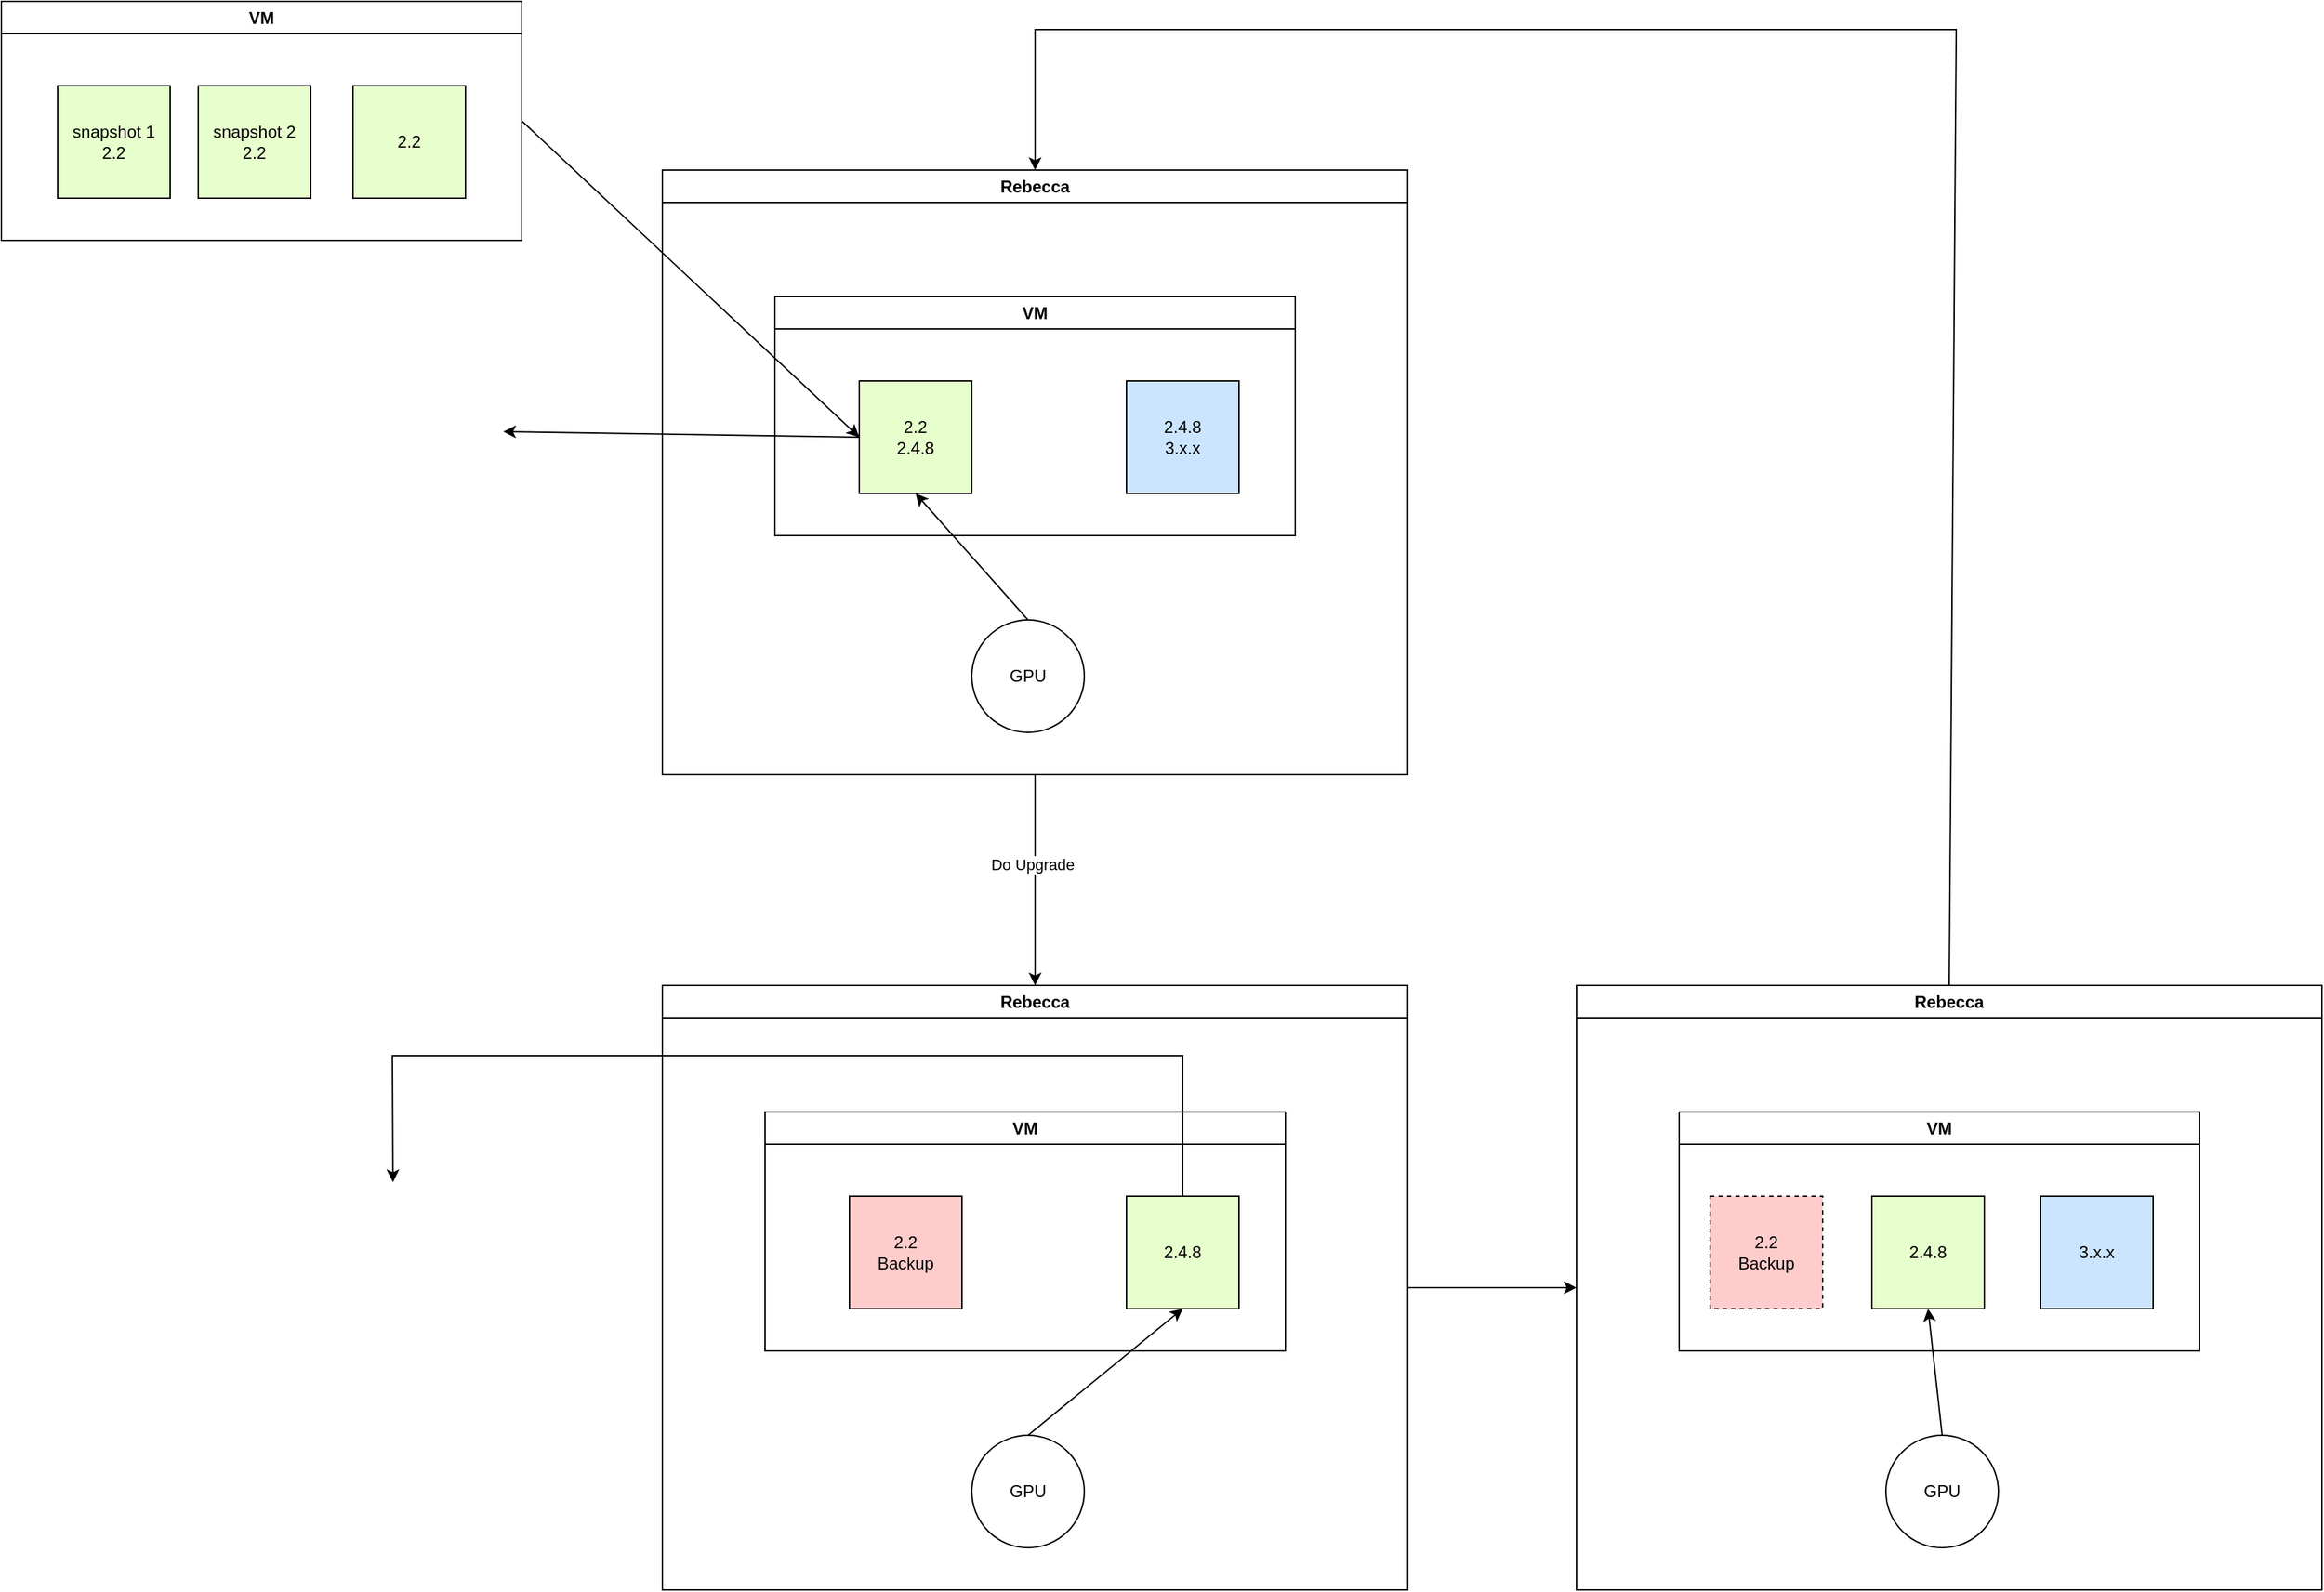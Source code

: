 <mxfile version="21.3.5" type="github">
  <diagram name="Page-1" id="Uf6m5s5soV7Gj-OxLGIB">
    <mxGraphModel dx="3292" dy="1440" grid="1" gridSize="10" guides="1" tooltips="1" connect="1" arrows="1" fold="1" page="1" pageScale="1" pageWidth="850" pageHeight="1100" math="0" shadow="0">
      <root>
        <mxCell id="0" />
        <mxCell id="1" parent="0" />
        <mxCell id="lHTlmMKO7MYDzkG5uPYg-1" value="2.2&lt;br&gt;2.4.8" style="whiteSpace=wrap;html=1;aspect=fixed;fillColor=#E6FFCC;" vertex="1" parent="1">
          <mxGeometry x="380" y="330" width="80" height="80" as="geometry" />
        </mxCell>
        <mxCell id="lHTlmMKO7MYDzkG5uPYg-4" value="VM" style="swimlane;whiteSpace=wrap;html=1;" vertex="1" parent="1">
          <mxGeometry x="320" y="270" width="370" height="170" as="geometry" />
        </mxCell>
        <mxCell id="lHTlmMKO7MYDzkG5uPYg-5" value="Rebecca" style="swimlane;whiteSpace=wrap;html=1;" vertex="1" parent="1">
          <mxGeometry x="240" y="180" width="530" height="430" as="geometry" />
        </mxCell>
        <mxCell id="lHTlmMKO7MYDzkG5uPYg-6" value="GPU" style="ellipse;whiteSpace=wrap;html=1;aspect=fixed;" vertex="1" parent="lHTlmMKO7MYDzkG5uPYg-5">
          <mxGeometry x="220" y="320" width="80" height="80" as="geometry" />
        </mxCell>
        <mxCell id="lHTlmMKO7MYDzkG5uPYg-2" value="2.4.8&lt;br&gt;3.x.x" style="whiteSpace=wrap;html=1;aspect=fixed;fillColor=#CCE5FF;" vertex="1" parent="lHTlmMKO7MYDzkG5uPYg-5">
          <mxGeometry x="330" y="150" width="80" height="80" as="geometry" />
        </mxCell>
        <mxCell id="lHTlmMKO7MYDzkG5uPYg-7" value="" style="endArrow=classic;html=1;rounded=0;exitX=0.5;exitY=0;exitDx=0;exitDy=0;entryX=0.5;entryY=1;entryDx=0;entryDy=0;" edge="1" parent="1" source="lHTlmMKO7MYDzkG5uPYg-6" target="lHTlmMKO7MYDzkG5uPYg-1">
          <mxGeometry width="50" height="50" relative="1" as="geometry">
            <mxPoint x="400" y="400" as="sourcePoint" />
            <mxPoint x="450" y="350" as="targetPoint" />
          </mxGeometry>
        </mxCell>
        <mxCell id="lHTlmMKO7MYDzkG5uPYg-13" value="" style="shape=image;verticalLabelPosition=bottom;labelBackgroundColor=default;verticalAlign=top;aspect=fixed;imageAspect=0;image=https://www.clipartmax.com/png/middle/195-1955765_amazon-web-services-s3-aws-amazon-web-services.png;" vertex="1" parent="1">
          <mxGeometry x="-10" y="330" width="136.83" height="72" as="geometry" />
        </mxCell>
        <mxCell id="lHTlmMKO7MYDzkG5uPYg-14" value="" style="endArrow=classic;html=1;rounded=0;exitX=0;exitY=0.5;exitDx=0;exitDy=0;entryX=1;entryY=0.5;entryDx=0;entryDy=0;" edge="1" parent="1" source="lHTlmMKO7MYDzkG5uPYg-1" target="lHTlmMKO7MYDzkG5uPYg-13">
          <mxGeometry width="50" height="50" relative="1" as="geometry">
            <mxPoint x="510" y="280" as="sourcePoint" />
            <mxPoint x="560" y="230" as="targetPoint" />
          </mxGeometry>
        </mxCell>
        <mxCell id="lHTlmMKO7MYDzkG5uPYg-21" value="2.2&lt;br&gt;Backup" style="whiteSpace=wrap;html=1;aspect=fixed;fillColor=#FFCCCC;" vertex="1" parent="1">
          <mxGeometry x="373" y="910" width="80" height="80" as="geometry" />
        </mxCell>
        <mxCell id="lHTlmMKO7MYDzkG5uPYg-22" value="VM" style="swimlane;whiteSpace=wrap;html=1;" vertex="1" parent="1">
          <mxGeometry x="313" y="850" width="370" height="170" as="geometry" />
        </mxCell>
        <mxCell id="lHTlmMKO7MYDzkG5uPYg-23" value="Rebecca" style="swimlane;whiteSpace=wrap;html=1;" vertex="1" parent="1">
          <mxGeometry x="240" y="760" width="530" height="430" as="geometry" />
        </mxCell>
        <mxCell id="lHTlmMKO7MYDzkG5uPYg-24" value="GPU" style="ellipse;whiteSpace=wrap;html=1;aspect=fixed;" vertex="1" parent="lHTlmMKO7MYDzkG5uPYg-23">
          <mxGeometry x="220" y="320" width="80" height="80" as="geometry" />
        </mxCell>
        <mxCell id="lHTlmMKO7MYDzkG5uPYg-25" value="2.4.8" style="whiteSpace=wrap;html=1;aspect=fixed;fillColor=#E6FFCC;" vertex="1" parent="lHTlmMKO7MYDzkG5uPYg-23">
          <mxGeometry x="330" y="150" width="80" height="80" as="geometry" />
        </mxCell>
        <mxCell id="lHTlmMKO7MYDzkG5uPYg-26" value="" style="endArrow=classic;html=1;rounded=0;exitX=0.5;exitY=0;exitDx=0;exitDy=0;entryX=0.5;entryY=1;entryDx=0;entryDy=0;" edge="1" parent="lHTlmMKO7MYDzkG5uPYg-23" source="lHTlmMKO7MYDzkG5uPYg-24" target="lHTlmMKO7MYDzkG5uPYg-25">
          <mxGeometry width="50" height="50" relative="1" as="geometry">
            <mxPoint x="153" y="220" as="sourcePoint" />
            <mxPoint x="203" y="170" as="targetPoint" />
          </mxGeometry>
        </mxCell>
        <mxCell id="lHTlmMKO7MYDzkG5uPYg-28" value="" style="shape=image;verticalLabelPosition=bottom;labelBackgroundColor=default;verticalAlign=top;aspect=fixed;imageAspect=0;image=https://www.clipartmax.com/png/middle/195-1955765_amazon-web-services-s3-aws-amazon-web-services.png;" vertex="1" parent="1">
          <mxGeometry x="-20" y="900" width="136.83" height="72" as="geometry" />
        </mxCell>
        <mxCell id="lHTlmMKO7MYDzkG5uPYg-29" value="" style="endArrow=classic;html=1;rounded=0;exitX=0.5;exitY=1;exitDx=0;exitDy=0;entryX=0.5;entryY=0;entryDx=0;entryDy=0;" edge="1" parent="1" source="lHTlmMKO7MYDzkG5uPYg-5" target="lHTlmMKO7MYDzkG5uPYg-23">
          <mxGeometry width="50" height="50" relative="1" as="geometry">
            <mxPoint x="510" y="700" as="sourcePoint" />
            <mxPoint x="560" y="650" as="targetPoint" />
          </mxGeometry>
        </mxCell>
        <mxCell id="lHTlmMKO7MYDzkG5uPYg-30" value="Do Upgrade" style="edgeLabel;html=1;align=center;verticalAlign=middle;resizable=0;points=[];" vertex="1" connectable="0" parent="lHTlmMKO7MYDzkG5uPYg-29">
          <mxGeometry x="-0.151" y="-2" relative="1" as="geometry">
            <mxPoint as="offset" />
          </mxGeometry>
        </mxCell>
        <mxCell id="lHTlmMKO7MYDzkG5uPYg-32" value="" style="endArrow=classic;html=1;rounded=0;exitX=0.5;exitY=0;exitDx=0;exitDy=0;entryX=0.5;entryY=0;entryDx=0;entryDy=0;" edge="1" parent="1" source="lHTlmMKO7MYDzkG5uPYg-25" target="lHTlmMKO7MYDzkG5uPYg-28">
          <mxGeometry width="50" height="50" relative="1" as="geometry">
            <mxPoint x="130" y="950" as="sourcePoint" />
            <mxPoint x="117" y="930" as="targetPoint" />
            <Array as="points">
              <mxPoint x="610" y="810" />
              <mxPoint x="48" y="810" />
            </Array>
          </mxGeometry>
        </mxCell>
        <mxCell id="lHTlmMKO7MYDzkG5uPYg-43" value="VM" style="swimlane;whiteSpace=wrap;html=1;" vertex="1" parent="1">
          <mxGeometry x="963" y="850" width="370" height="170" as="geometry" />
        </mxCell>
        <mxCell id="lHTlmMKO7MYDzkG5uPYg-44" value="Rebecca" style="swimlane;whiteSpace=wrap;html=1;" vertex="1" parent="1">
          <mxGeometry x="890" y="760" width="530" height="430" as="geometry" />
        </mxCell>
        <mxCell id="lHTlmMKO7MYDzkG5uPYg-45" value="GPU" style="ellipse;whiteSpace=wrap;html=1;aspect=fixed;" vertex="1" parent="lHTlmMKO7MYDzkG5uPYg-44">
          <mxGeometry x="220" y="320" width="80" height="80" as="geometry" />
        </mxCell>
        <mxCell id="lHTlmMKO7MYDzkG5uPYg-46" value="2.4.8" style="whiteSpace=wrap;html=1;aspect=fixed;fillColor=#E6FFCC;" vertex="1" parent="lHTlmMKO7MYDzkG5uPYg-44">
          <mxGeometry x="210" y="150" width="80" height="80" as="geometry" />
        </mxCell>
        <mxCell id="lHTlmMKO7MYDzkG5uPYg-47" value="" style="endArrow=classic;html=1;rounded=0;exitX=0.5;exitY=0;exitDx=0;exitDy=0;entryX=0.5;entryY=1;entryDx=0;entryDy=0;" edge="1" parent="lHTlmMKO7MYDzkG5uPYg-44" source="lHTlmMKO7MYDzkG5uPYg-45" target="lHTlmMKO7MYDzkG5uPYg-46">
          <mxGeometry width="50" height="50" relative="1" as="geometry">
            <mxPoint x="153" y="220" as="sourcePoint" />
            <mxPoint x="203" y="170" as="targetPoint" />
          </mxGeometry>
        </mxCell>
        <mxCell id="lHTlmMKO7MYDzkG5uPYg-42" value="2.2&lt;br&gt;Backup" style="whiteSpace=wrap;html=1;aspect=fixed;fillColor=#FFCCCC;dashed=1;" vertex="1" parent="lHTlmMKO7MYDzkG5uPYg-44">
          <mxGeometry x="95" y="150" width="80" height="80" as="geometry" />
        </mxCell>
        <mxCell id="lHTlmMKO7MYDzkG5uPYg-49" value="3.x.x" style="whiteSpace=wrap;html=1;aspect=fixed;fillColor=#CCE5FF;" vertex="1" parent="lHTlmMKO7MYDzkG5uPYg-44">
          <mxGeometry x="330" y="150" width="80" height="80" as="geometry" />
        </mxCell>
        <mxCell id="lHTlmMKO7MYDzkG5uPYg-50" value="" style="endArrow=classic;html=1;rounded=0;exitX=1;exitY=0.5;exitDx=0;exitDy=0;entryX=0;entryY=0.5;entryDx=0;entryDy=0;" edge="1" parent="1" source="lHTlmMKO7MYDzkG5uPYg-23" target="lHTlmMKO7MYDzkG5uPYg-44">
          <mxGeometry width="50" height="50" relative="1" as="geometry">
            <mxPoint x="920" y="900" as="sourcePoint" />
            <mxPoint x="970" y="850" as="targetPoint" />
          </mxGeometry>
        </mxCell>
        <mxCell id="lHTlmMKO7MYDzkG5uPYg-52" value="" style="endArrow=classic;html=1;rounded=0;exitX=0.5;exitY=0;exitDx=0;exitDy=0;entryX=0.5;entryY=0;entryDx=0;entryDy=0;" edge="1" parent="1" source="lHTlmMKO7MYDzkG5uPYg-44" target="lHTlmMKO7MYDzkG5uPYg-5">
          <mxGeometry width="50" height="50" relative="1" as="geometry">
            <mxPoint x="920" y="640" as="sourcePoint" />
            <mxPoint x="690" y="10" as="targetPoint" />
            <Array as="points">
              <mxPoint x="1160" y="80" />
              <mxPoint x="505" y="80" />
            </Array>
          </mxGeometry>
        </mxCell>
        <mxCell id="lHTlmMKO7MYDzkG5uPYg-55" value="VM" style="swimlane;whiteSpace=wrap;html=1;" vertex="1" parent="1">
          <mxGeometry x="-230" y="60" width="370" height="170" as="geometry" />
        </mxCell>
        <mxCell id="lHTlmMKO7MYDzkG5uPYg-56" value="snapshot 2&lt;br&gt;2.2" style="whiteSpace=wrap;html=1;aspect=fixed;fillColor=#E6FFCC;" vertex="1" parent="lHTlmMKO7MYDzkG5uPYg-55">
          <mxGeometry x="140" y="60" width="80" height="80" as="geometry" />
        </mxCell>
        <mxCell id="lHTlmMKO7MYDzkG5uPYg-57" value="2.2" style="whiteSpace=wrap;html=1;aspect=fixed;fillColor=#E6FFCC;" vertex="1" parent="lHTlmMKO7MYDzkG5uPYg-55">
          <mxGeometry x="250" y="60" width="80" height="80" as="geometry" />
        </mxCell>
        <mxCell id="lHTlmMKO7MYDzkG5uPYg-54" value="snapshot 1&lt;br&gt;2.2" style="whiteSpace=wrap;html=1;aspect=fixed;fillColor=#E6FFCC;" vertex="1" parent="lHTlmMKO7MYDzkG5uPYg-55">
          <mxGeometry x="40" y="60" width="80" height="80" as="geometry" />
        </mxCell>
        <mxCell id="lHTlmMKO7MYDzkG5uPYg-58" value="" style="endArrow=classic;html=1;rounded=0;entryX=0;entryY=0.5;entryDx=0;entryDy=0;exitX=1;exitY=0.5;exitDx=0;exitDy=0;" edge="1" parent="1" source="lHTlmMKO7MYDzkG5uPYg-55" target="lHTlmMKO7MYDzkG5uPYg-1">
          <mxGeometry width="50" height="50" relative="1" as="geometry">
            <mxPoint x="60" y="140" as="sourcePoint" />
            <mxPoint x="660" y="380" as="targetPoint" />
          </mxGeometry>
        </mxCell>
      </root>
    </mxGraphModel>
  </diagram>
</mxfile>
